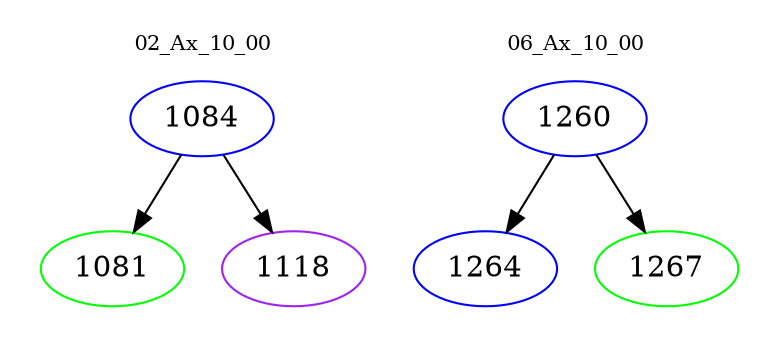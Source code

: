 digraph{
subgraph cluster_0 {
color = white
label = "02_Ax_10_00";
fontsize=10;
T0_1084 [label="1084", color="blue"]
T0_1084 -> T0_1081 [color="black"]
T0_1081 [label="1081", color="green"]
T0_1084 -> T0_1118 [color="black"]
T0_1118 [label="1118", color="purple"]
}
subgraph cluster_1 {
color = white
label = "06_Ax_10_00";
fontsize=10;
T1_1260 [label="1260", color="blue"]
T1_1260 -> T1_1264 [color="black"]
T1_1264 [label="1264", color="blue"]
T1_1260 -> T1_1267 [color="black"]
T1_1267 [label="1267", color="green"]
}
}

